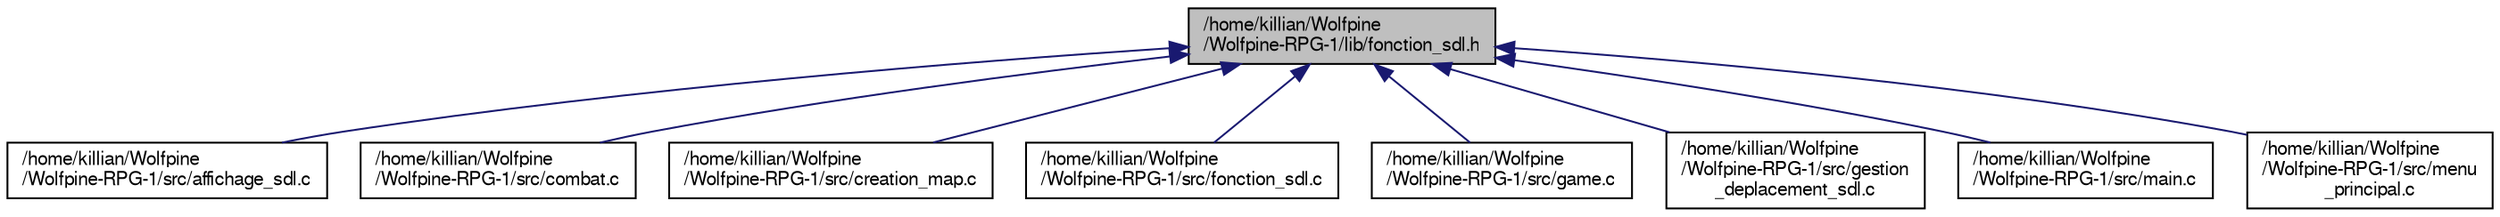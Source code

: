 digraph "/home/killian/Wolfpine/Wolfpine-RPG-1/lib/fonction_sdl.h"
{
 // LATEX_PDF_SIZE
  edge [fontname="FreeSans",fontsize="10",labelfontname="FreeSans",labelfontsize="10"];
  node [fontname="FreeSans",fontsize="10",shape=record];
  Node1 [label="/home/killian/Wolfpine\l/Wolfpine-RPG-1/lib/fonction_sdl.h",height=0.2,width=0.4,color="black", fillcolor="grey75", style="filled", fontcolor="black",tooltip=" "];
  Node1 -> Node2 [dir="back",color="midnightblue",fontsize="10",style="solid",fontname="FreeSans"];
  Node2 [label="/home/killian/Wolfpine\l/Wolfpine-RPG-1/src/affichage_sdl.c",height=0.2,width=0.4,color="black", fillcolor="white", style="filled",URL="$da/d78/affichage__sdl_8c.html",tooltip="Fonctions d'affichage du menu et du dialogue."];
  Node1 -> Node3 [dir="back",color="midnightblue",fontsize="10",style="solid",fontname="FreeSans"];
  Node3 [label="/home/killian/Wolfpine\l/Wolfpine-RPG-1/src/combat.c",height=0.2,width=0.4,color="black", fillcolor="white", style="filled",URL="$d3/d19/combat_8c.html",tooltip="Fonctions de combat."];
  Node1 -> Node4 [dir="back",color="midnightblue",fontsize="10",style="solid",fontname="FreeSans"];
  Node4 [label="/home/killian/Wolfpine\l/Wolfpine-RPG-1/src/creation_map.c",height=0.2,width=0.4,color="black", fillcolor="white", style="filled",URL="$dd/d49/creation__map_8c.html",tooltip="Fonctions de création d'une map."];
  Node1 -> Node5 [dir="back",color="midnightblue",fontsize="10",style="solid",fontname="FreeSans"];
  Node5 [label="/home/killian/Wolfpine\l/Wolfpine-RPG-1/src/fonction_sdl.c",height=0.2,width=0.4,color="black", fillcolor="white", style="filled",URL="$d9/da1/fonction__sdl_8c.html",tooltip="Fonction d'affichage en SDL."];
  Node1 -> Node6 [dir="back",color="midnightblue",fontsize="10",style="solid",fontname="FreeSans"];
  Node6 [label="/home/killian/Wolfpine\l/Wolfpine-RPG-1/src/game.c",height=0.2,width=0.4,color="black", fillcolor="white", style="filled",URL="$d1/dcb/game_8c.html",tooltip="Fonctions de lancement du jeu."];
  Node1 -> Node7 [dir="back",color="midnightblue",fontsize="10",style="solid",fontname="FreeSans"];
  Node7 [label="/home/killian/Wolfpine\l/Wolfpine-RPG-1/src/gestion\l_deplacement_sdl.c",height=0.2,width=0.4,color="black", fillcolor="white", style="filled",URL="$de/d62/gestion__deplacement__sdl_8c.html",tooltip="Fonctions de gestion du déplacement en SDL."];
  Node1 -> Node8 [dir="back",color="midnightblue",fontsize="10",style="solid",fontname="FreeSans"];
  Node8 [label="/home/killian/Wolfpine\l/Wolfpine-RPG-1/src/main.c",height=0.2,width=0.4,color="black", fillcolor="white", style="filled",URL="$d0/d29/main_8c.html",tooltip=" "];
  Node1 -> Node9 [dir="back",color="midnightblue",fontsize="10",style="solid",fontname="FreeSans"];
  Node9 [label="/home/killian/Wolfpine\l/Wolfpine-RPG-1/src/menu\l_principal.c",height=0.2,width=0.4,color="black", fillcolor="white", style="filled",URL="$df/d1b/menu__principal_8c.html",tooltip="Fonctions d'affichage du menu."];
}
